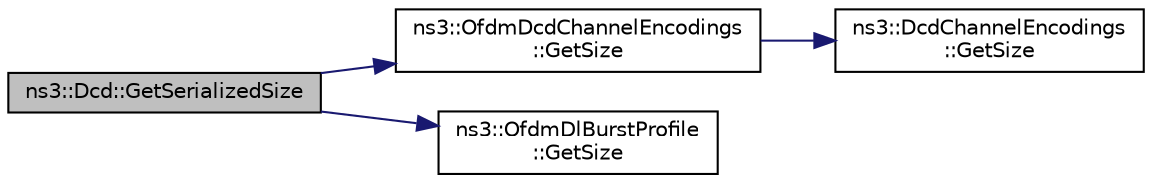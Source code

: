 digraph "ns3::Dcd::GetSerializedSize"
{
 // LATEX_PDF_SIZE
  edge [fontname="Helvetica",fontsize="10",labelfontname="Helvetica",labelfontsize="10"];
  node [fontname="Helvetica",fontsize="10",shape=record];
  rankdir="LR";
  Node1 [label="ns3::Dcd::GetSerializedSize",height=0.2,width=0.4,color="black", fillcolor="grey75", style="filled", fontcolor="black",tooltip=" "];
  Node1 -> Node2 [color="midnightblue",fontsize="10",style="solid",fontname="Helvetica"];
  Node2 [label="ns3::OfdmDcdChannelEncodings\l::GetSize",height=0.2,width=0.4,color="black", fillcolor="white", style="filled",URL="$classns3_1_1_ofdm_dcd_channel_encodings.html#aa240a74c8746d0739400e31d467a3884",tooltip="Get size field."];
  Node2 -> Node3 [color="midnightblue",fontsize="10",style="solid",fontname="Helvetica"];
  Node3 [label="ns3::DcdChannelEncodings\l::GetSize",height=0.2,width=0.4,color="black", fillcolor="white", style="filled",URL="$classns3_1_1_dcd_channel_encodings.html#ae3bc90e694598da0ffcc45bd7bed143d",tooltip="Get size field."];
  Node1 -> Node4 [color="midnightblue",fontsize="10",style="solid",fontname="Helvetica"];
  Node4 [label="ns3::OfdmDlBurstProfile\l::GetSize",height=0.2,width=0.4,color="black", fillcolor="white", style="filled",URL="$classns3_1_1_ofdm_dl_burst_profile.html#aeb6583e2e128056cc60a656a529fa3bb",tooltip=" "];
}
